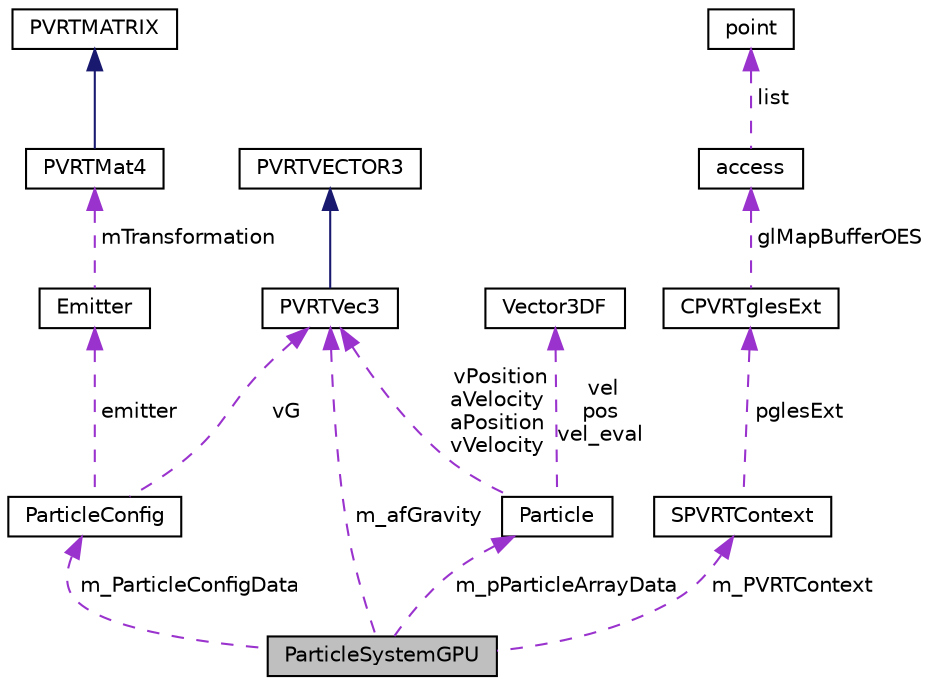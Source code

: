 digraph "ParticleSystemGPU"
{
  edge [fontname="Helvetica",fontsize="10",labelfontname="Helvetica",labelfontsize="10"];
  node [fontname="Helvetica",fontsize="10",shape=record];
  Node1 [label="ParticleSystemGPU",height=0.2,width=0.4,color="black", fillcolor="grey75", style="filled", fontcolor="black"];
  Node2 -> Node1 [dir="back",color="darkorchid3",fontsize="10",style="dashed",label=" m_ParticleConfigData" ,fontname="Helvetica"];
  Node2 [label="ParticleConfig",height=0.2,width=0.4,color="black", fillcolor="white", style="filled",URL="$struct_particle_config.html"];
  Node3 -> Node2 [dir="back",color="darkorchid3",fontsize="10",style="dashed",label=" emitter" ,fontname="Helvetica"];
  Node3 [label="Emitter",height=0.2,width=0.4,color="black", fillcolor="white", style="filled",URL="$struct_emitter.html"];
  Node4 -> Node3 [dir="back",color="darkorchid3",fontsize="10",style="dashed",label=" mTransformation" ,fontname="Helvetica"];
  Node4 [label="PVRTMat4",height=0.2,width=0.4,color="black", fillcolor="white", style="filled",URL="$struct_p_v_r_t_mat4.html",tooltip="4x4 Matrix "];
  Node5 -> Node4 [dir="back",color="midnightblue",fontsize="10",style="solid",fontname="Helvetica"];
  Node5 [label="PVRTMATRIX",height=0.2,width=0.4,color="black", fillcolor="white", style="filled",URL="$class_p_v_r_t_m_a_t_r_i_xf.html",tooltip="4x4 floating point matrix "];
  Node6 -> Node2 [dir="back",color="darkorchid3",fontsize="10",style="dashed",label=" vG" ,fontname="Helvetica"];
  Node6 [label="PVRTVec3",height=0.2,width=0.4,color="black", fillcolor="white", style="filled",URL="$struct_p_v_r_t_vec3.html",tooltip="3 component vector "];
  Node7 -> Node6 [dir="back",color="midnightblue",fontsize="10",style="solid",fontname="Helvetica"];
  Node7 [label="PVRTVECTOR3",height=0.2,width=0.4,color="black", fillcolor="white", style="filled",URL="$struct_p_v_r_t_v_e_c_t_o_r3f.html",tooltip="3D floating point vector "];
  Node8 -> Node1 [dir="back",color="darkorchid3",fontsize="10",style="dashed",label=" m_PVRTContext" ,fontname="Helvetica"];
  Node8 [label="SPVRTContext",height=0.2,width=0.4,color="black", fillcolor="white", style="filled",URL="$struct_s_p_v_r_t_context.html",tooltip="A structure for storing API specific variables. "];
  Node9 -> Node8 [dir="back",color="darkorchid3",fontsize="10",style="dashed",label=" pglesExt" ,fontname="Helvetica"];
  Node9 [label="CPVRTglesExt",height=0.2,width=0.4,color="black", fillcolor="white", style="filled",URL="$class_c_p_v_r_tgles_ext.html",tooltip="A class for initialising and managing OGLES extensions. "];
  Node10 -> Node9 [dir="back",color="darkorchid3",fontsize="10",style="dashed",label=" glMapBufferOES" ,fontname="Helvetica"];
  Node10 [label="access",height=0.2,width=0.4,color="black", fillcolor="white", style="filled",URL="$structaccess.html"];
  Node11 -> Node10 [dir="back",color="darkorchid3",fontsize="10",style="dashed",label=" list" ,fontname="Helvetica"];
  Node11 [label="point",height=0.2,width=0.4,color="black", fillcolor="white", style="filled",URL="$structpoint.html"];
  Node12 -> Node1 [dir="back",color="darkorchid3",fontsize="10",style="dashed",label=" m_pParticleArrayData" ,fontname="Helvetica"];
  Node12 [label="Particle",height=0.2,width=0.4,color="black", fillcolor="white", style="filled",URL="$struct_particle.html"];
  Node13 -> Node12 [dir="back",color="darkorchid3",fontsize="10",style="dashed",label=" vel\npos\nvel_eval" ,fontname="Helvetica"];
  Node13 [label="Vector3DF",height=0.2,width=0.4,color="black", fillcolor="white", style="filled",URL="$class_vector3_d_f.html"];
  Node6 -> Node12 [dir="back",color="darkorchid3",fontsize="10",style="dashed",label=" vPosition\naVelocity\naPosition\nvVelocity" ,fontname="Helvetica"];
  Node6 -> Node1 [dir="back",color="darkorchid3",fontsize="10",style="dashed",label=" m_afGravity" ,fontname="Helvetica"];
}
